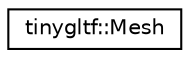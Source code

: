 digraph "Graphical Class Hierarchy"
{
  edge [fontname="Helvetica",fontsize="10",labelfontname="Helvetica",labelfontsize="10"];
  node [fontname="Helvetica",fontsize="10",shape=record];
  rankdir="LR";
  Node0 [label="tinygltf::Mesh",height=0.2,width=0.4,color="black", fillcolor="white", style="filled",URL="$structtinygltf_1_1Mesh.html"];
}
